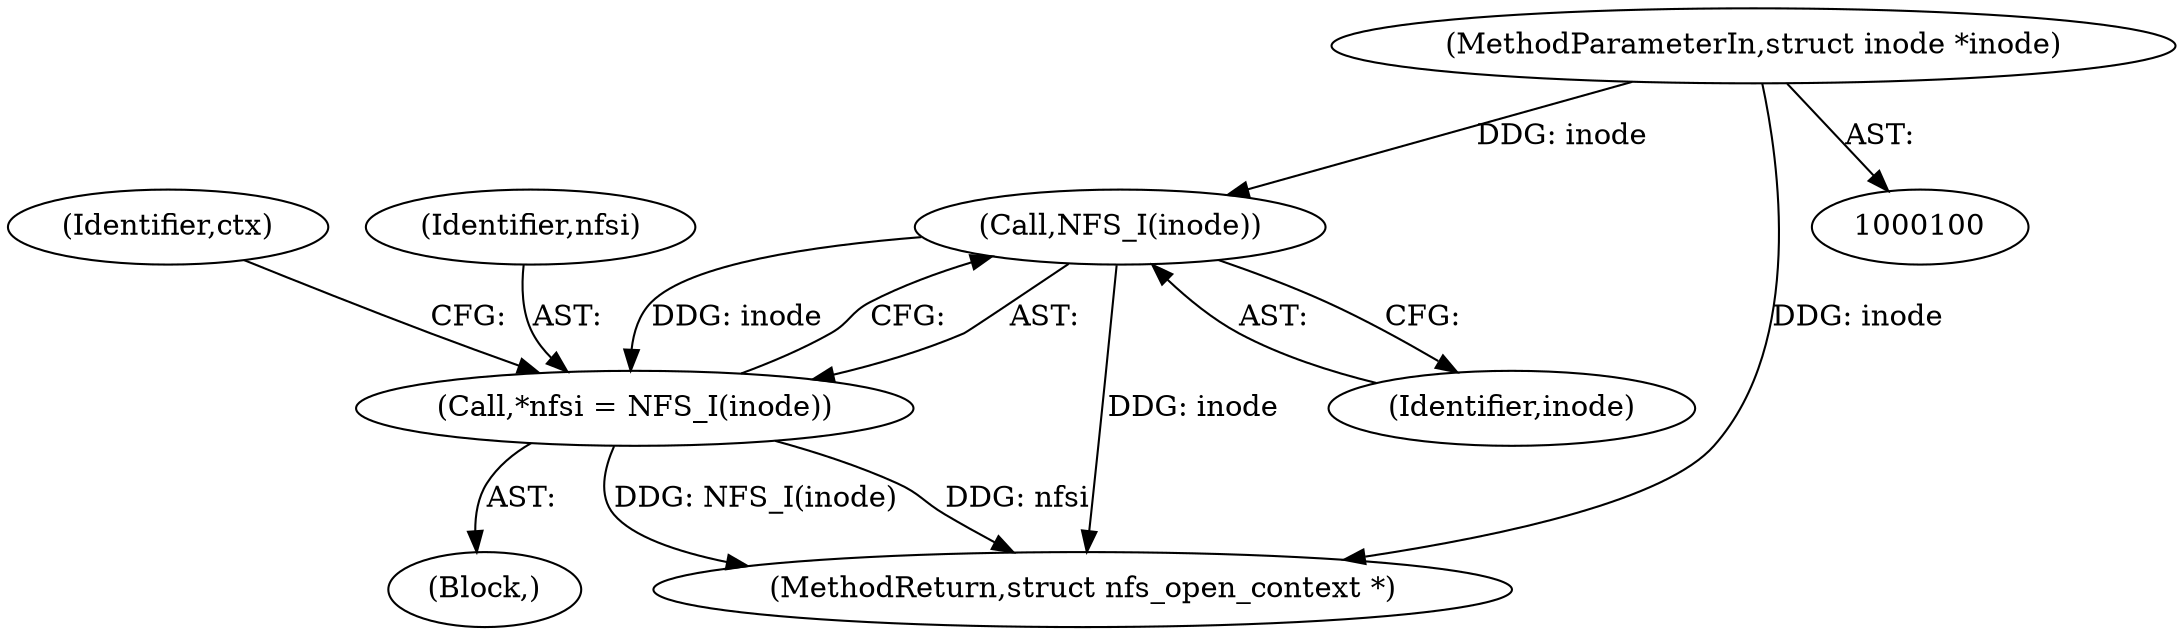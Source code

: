 digraph "0_linux_dc0b027dfadfcb8a5504f7d8052754bf8d501ab9@pointer" {
"1000101" [label="(MethodParameterIn,struct inode *inode)"];
"1000108" [label="(Call,NFS_I(inode))"];
"1000106" [label="(Call,*nfsi = NFS_I(inode))"];
"1000109" [label="(Identifier,inode)"];
"1000101" [label="(MethodParameterIn,struct inode *inode)"];
"1000113" [label="(Identifier,ctx)"];
"1000108" [label="(Call,NFS_I(inode))"];
"1000104" [label="(Block,)"];
"1000153" [label="(MethodReturn,struct nfs_open_context *)"];
"1000106" [label="(Call,*nfsi = NFS_I(inode))"];
"1000107" [label="(Identifier,nfsi)"];
"1000101" -> "1000100"  [label="AST: "];
"1000101" -> "1000153"  [label="DDG: inode"];
"1000101" -> "1000108"  [label="DDG: inode"];
"1000108" -> "1000106"  [label="AST: "];
"1000108" -> "1000109"  [label="CFG: "];
"1000109" -> "1000108"  [label="AST: "];
"1000106" -> "1000108"  [label="CFG: "];
"1000108" -> "1000153"  [label="DDG: inode"];
"1000108" -> "1000106"  [label="DDG: inode"];
"1000106" -> "1000104"  [label="AST: "];
"1000107" -> "1000106"  [label="AST: "];
"1000113" -> "1000106"  [label="CFG: "];
"1000106" -> "1000153"  [label="DDG: NFS_I(inode)"];
"1000106" -> "1000153"  [label="DDG: nfsi"];
}

